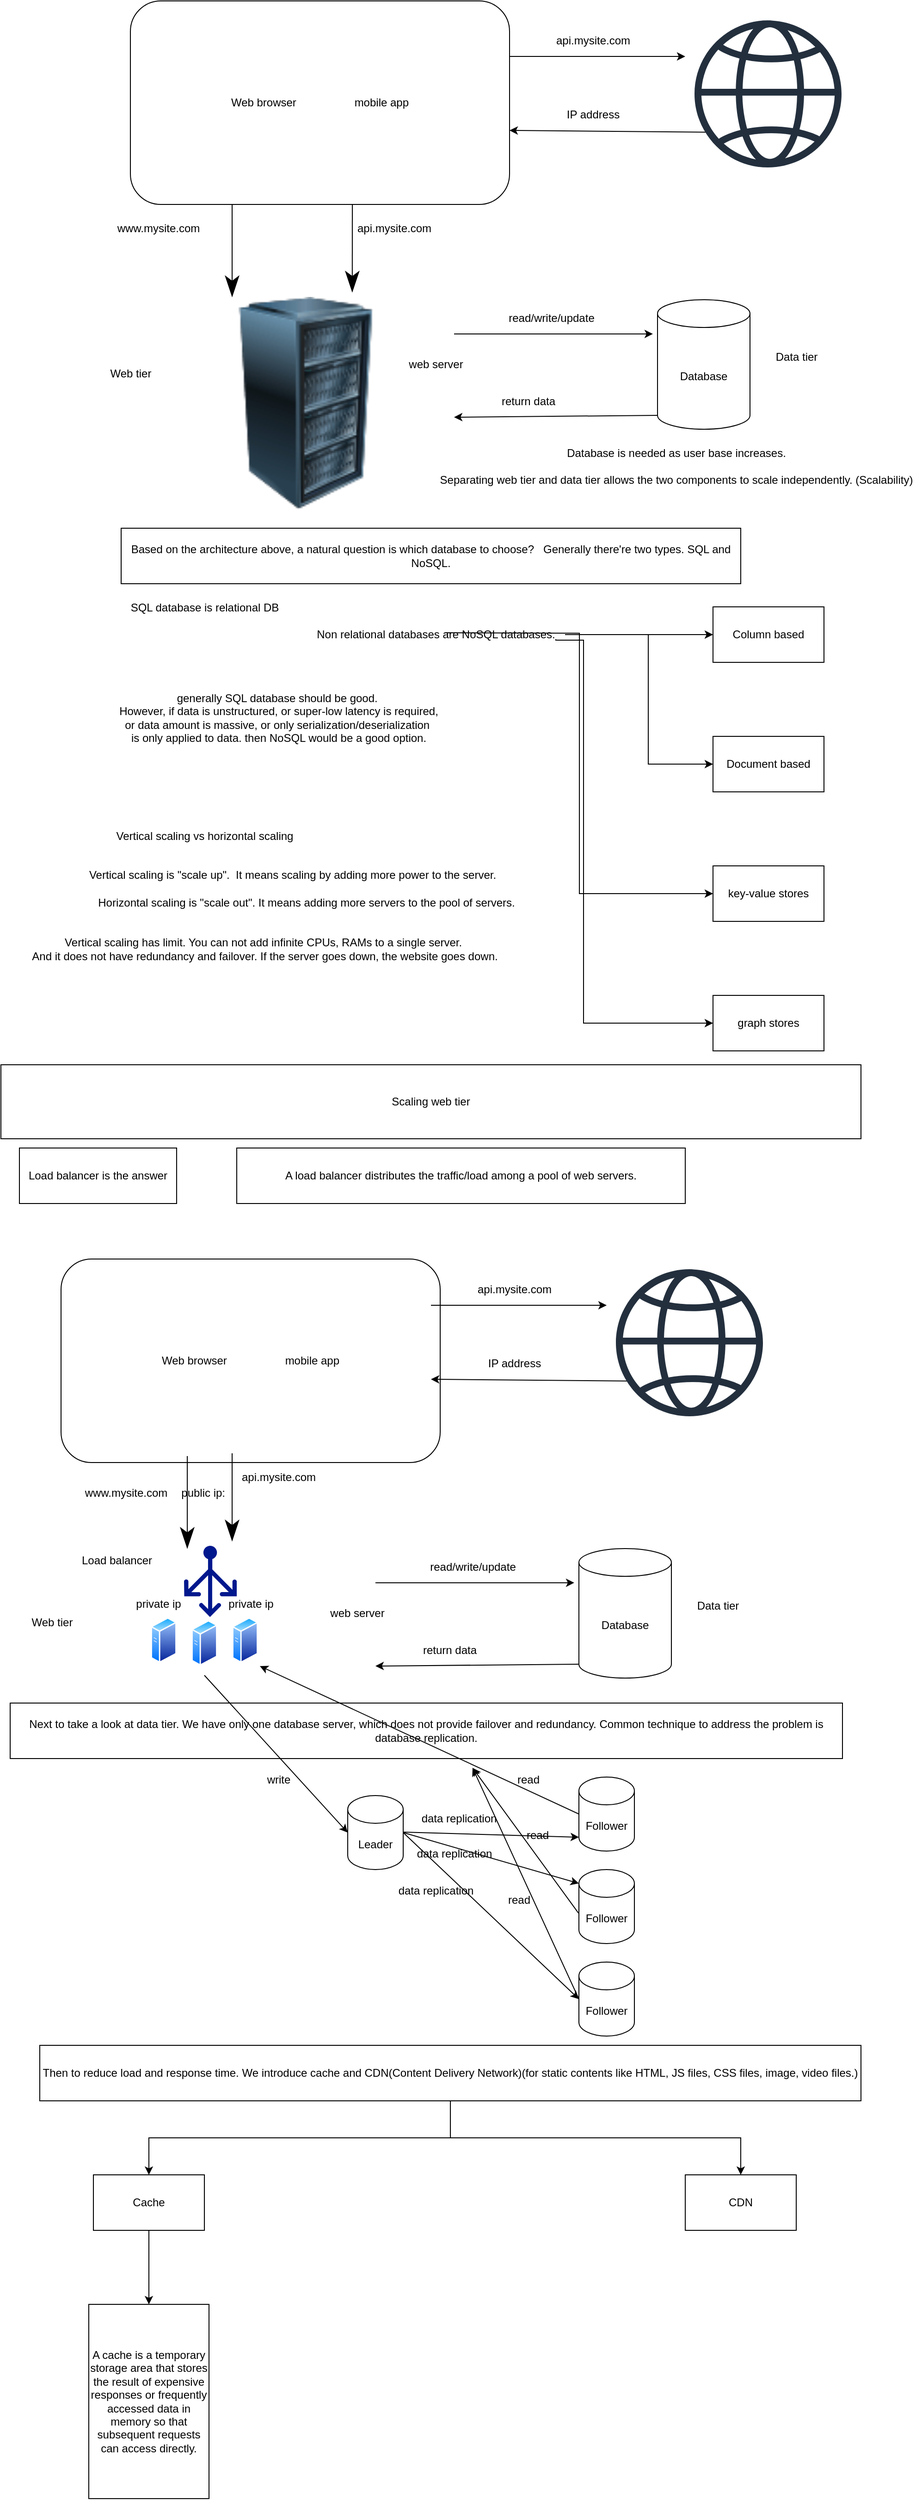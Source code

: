 <mxfile version="24.0.6" type="github">
  <diagram name="Page-1" id="CVxSKDMlRhfaaB6hucr9">
    <mxGraphModel dx="2642" dy="1035" grid="1" gridSize="10" guides="1" tooltips="1" connect="1" arrows="1" fold="1" page="1" pageScale="1" pageWidth="827" pageHeight="1169" math="0" shadow="0">
      <root>
        <mxCell id="0" />
        <mxCell id="1" parent="0" />
        <mxCell id="734e6xi09cTsHxsMtH8h-1" value="Web browser&lt;span style=&quot;white-space: pre;&quot;&gt;&#x9;&lt;/span&gt;&lt;span style=&quot;white-space: pre;&quot;&gt;&#x9;&lt;/span&gt;&lt;span style=&quot;white-space: pre;&quot;&gt;&#x9;&lt;/span&gt;mobile app" style="rounded=1;whiteSpace=wrap;html=1;" vertex="1" parent="1">
          <mxGeometry x="40" y="60" width="410" height="220" as="geometry" />
        </mxCell>
        <mxCell id="734e6xi09cTsHxsMtH8h-3" value="" style="endArrow=classic;html=1;rounded=0;" edge="1" parent="1">
          <mxGeometry width="50" height="50" relative="1" as="geometry">
            <mxPoint x="450" y="120" as="sourcePoint" />
            <mxPoint x="640" y="120" as="targetPoint" />
          </mxGeometry>
        </mxCell>
        <mxCell id="734e6xi09cTsHxsMtH8h-4" value="" style="endArrow=classic;html=1;rounded=0;entryX=0.995;entryY=0.855;entryDx=0;entryDy=0;entryPerimeter=0;" edge="1" parent="1">
          <mxGeometry width="50" height="50" relative="1" as="geometry">
            <mxPoint x="662.05" y="201.9" as="sourcePoint" />
            <mxPoint x="450.0" y="200.0" as="targetPoint" />
          </mxGeometry>
        </mxCell>
        <mxCell id="734e6xi09cTsHxsMtH8h-5" value="" style="sketch=0;outlineConnect=0;fontColor=#232F3E;gradientColor=none;fillColor=#232F3D;strokeColor=none;dashed=0;verticalLabelPosition=bottom;verticalAlign=top;align=center;html=1;fontSize=12;fontStyle=0;aspect=fixed;pointerEvents=1;shape=mxgraph.aws4.globe;" vertex="1" parent="1">
          <mxGeometry x="650" y="81" width="159" height="159" as="geometry" />
        </mxCell>
        <mxCell id="734e6xi09cTsHxsMtH8h-6" value="api.mysite.com&lt;div&gt;&lt;br&gt;&lt;/div&gt;" style="text;html=1;align=center;verticalAlign=middle;resizable=0;points=[];autosize=1;strokeColor=none;fillColor=none;" vertex="1" parent="1">
          <mxGeometry x="490" y="90" width="100" height="40" as="geometry" />
        </mxCell>
        <mxCell id="734e6xi09cTsHxsMtH8h-7" value="IP address" style="text;html=1;align=center;verticalAlign=middle;resizable=0;points=[];autosize=1;strokeColor=none;fillColor=none;" vertex="1" parent="1">
          <mxGeometry x="500" y="168" width="80" height="30" as="geometry" />
        </mxCell>
        <mxCell id="734e6xi09cTsHxsMtH8h-8" value="" style="image;html=1;image=img/lib/clip_art/computers/Server_Rack_128x128.png" vertex="1" parent="1">
          <mxGeometry x="110" y="380" width="240" height="230" as="geometry" />
        </mxCell>
        <mxCell id="734e6xi09cTsHxsMtH8h-9" value="" style="endArrow=classicThin;html=1;strokeWidth=1;endSize=20;rounded=0;" edge="1" parent="1">
          <mxGeometry width="100" relative="1" as="geometry">
            <mxPoint x="150" y="280" as="sourcePoint" />
            <mxPoint x="150" y="380" as="targetPoint" />
          </mxGeometry>
        </mxCell>
        <mxCell id="734e6xi09cTsHxsMtH8h-10" value="" style="endArrow=classicThin;html=1;strokeWidth=1;endSize=20;rounded=0;entryX=0.708;entryY=-0.022;entryDx=0;entryDy=0;entryPerimeter=0;" edge="1" parent="1" target="734e6xi09cTsHxsMtH8h-8">
          <mxGeometry width="100" relative="1" as="geometry">
            <mxPoint x="280" y="280" as="sourcePoint" />
            <mxPoint x="280" y="360" as="targetPoint" />
          </mxGeometry>
        </mxCell>
        <mxCell id="734e6xi09cTsHxsMtH8h-11" value="www.mysite.com&lt;div&gt;&lt;br&gt;&lt;/div&gt;" style="text;html=1;align=center;verticalAlign=middle;resizable=0;points=[];autosize=1;strokeColor=none;fillColor=none;" vertex="1" parent="1">
          <mxGeometry x="15" y="293" width="110" height="40" as="geometry" />
        </mxCell>
        <mxCell id="734e6xi09cTsHxsMtH8h-12" value="api.mysite.com&lt;div&gt;&lt;br&gt;&lt;/div&gt;" style="text;html=1;align=center;verticalAlign=middle;resizable=0;points=[];autosize=1;strokeColor=none;fillColor=none;" vertex="1" parent="1">
          <mxGeometry x="275" y="293" width="100" height="40" as="geometry" />
        </mxCell>
        <mxCell id="734e6xi09cTsHxsMtH8h-13" value="web server" style="text;html=1;align=center;verticalAlign=middle;resizable=0;points=[];autosize=1;strokeColor=none;fillColor=none;" vertex="1" parent="1">
          <mxGeometry x="330" y="438" width="80" height="30" as="geometry" />
        </mxCell>
        <mxCell id="734e6xi09cTsHxsMtH8h-14" value="Database" style="shape=cylinder3;whiteSpace=wrap;html=1;boundedLbl=1;backgroundOutline=1;size=15;" vertex="1" parent="1">
          <mxGeometry x="610" y="383" width="100" height="140" as="geometry" />
        </mxCell>
        <mxCell id="734e6xi09cTsHxsMtH8h-15" value="" style="edgeStyle=none;orthogonalLoop=1;jettySize=auto;html=1;rounded=0;entryX=-0.05;entryY=0.264;entryDx=0;entryDy=0;entryPerimeter=0;" edge="1" parent="1" target="734e6xi09cTsHxsMtH8h-14">
          <mxGeometry width="100" relative="1" as="geometry">
            <mxPoint x="390" y="420" as="sourcePoint" />
            <mxPoint x="490" y="420" as="targetPoint" />
            <Array as="points" />
          </mxGeometry>
        </mxCell>
        <mxCell id="734e6xi09cTsHxsMtH8h-16" value="" style="edgeStyle=none;orthogonalLoop=1;jettySize=auto;html=1;rounded=0;exitX=0;exitY=1;exitDx=0;exitDy=-15;exitPerimeter=0;" edge="1" parent="1" source="734e6xi09cTsHxsMtH8h-14">
          <mxGeometry width="100" relative="1" as="geometry">
            <mxPoint x="470" y="510" as="sourcePoint" />
            <mxPoint x="390" y="510" as="targetPoint" />
            <Array as="points" />
          </mxGeometry>
        </mxCell>
        <mxCell id="734e6xi09cTsHxsMtH8h-17" value="read/write/update" style="text;html=1;align=center;verticalAlign=middle;resizable=0;points=[];autosize=1;strokeColor=none;fillColor=none;" vertex="1" parent="1">
          <mxGeometry x="435" y="388" width="120" height="30" as="geometry" />
        </mxCell>
        <mxCell id="734e6xi09cTsHxsMtH8h-18" value="return data" style="text;html=1;align=center;verticalAlign=middle;resizable=0;points=[];autosize=1;strokeColor=none;fillColor=none;" vertex="1" parent="1">
          <mxGeometry x="430" y="478" width="80" height="30" as="geometry" />
        </mxCell>
        <mxCell id="734e6xi09cTsHxsMtH8h-19" value="Web tier" style="text;html=1;align=center;verticalAlign=middle;resizable=0;points=[];autosize=1;strokeColor=none;fillColor=none;" vertex="1" parent="1">
          <mxGeometry x="5" y="448" width="70" height="30" as="geometry" />
        </mxCell>
        <mxCell id="734e6xi09cTsHxsMtH8h-20" value="Data tier" style="text;html=1;align=center;verticalAlign=middle;resizable=0;points=[];autosize=1;strokeColor=none;fillColor=none;" vertex="1" parent="1">
          <mxGeometry x="725" y="430" width="70" height="30" as="geometry" />
        </mxCell>
        <mxCell id="734e6xi09cTsHxsMtH8h-21" value="Database is needed as user base increases.&lt;div&gt;&lt;br&gt;&lt;/div&gt;&lt;div&gt;Separating web tier and data tier allows the two components to scale independently. (Scalability)&lt;/div&gt;" style="text;html=1;align=center;verticalAlign=middle;resizable=0;points=[];autosize=1;strokeColor=none;fillColor=none;" vertex="1" parent="1">
          <mxGeometry x="365" y="533" width="530" height="60" as="geometry" />
        </mxCell>
        <mxCell id="734e6xi09cTsHxsMtH8h-22" value="Based on the architecture above, a natural question is which database to choose?&amp;nbsp; &amp;nbsp;Generally there&#39;re two types. SQL and NoSQL." style="whiteSpace=wrap;html=1;" vertex="1" parent="1">
          <mxGeometry x="30" y="630" width="670" height="60" as="geometry" />
        </mxCell>
        <mxCell id="734e6xi09cTsHxsMtH8h-23" value="SQL database is relational DB&lt;div&gt;&lt;br&gt;&lt;/div&gt;" style="text;html=1;align=center;verticalAlign=middle;resizable=0;points=[];autosize=1;strokeColor=none;fillColor=none;" vertex="1" parent="1">
          <mxGeometry x="30" y="703" width="180" height="40" as="geometry" />
        </mxCell>
        <mxCell id="734e6xi09cTsHxsMtH8h-30" value="" style="edgeStyle=orthogonalEdgeStyle;rounded=0;orthogonalLoop=1;jettySize=auto;html=1;" edge="1" parent="1" source="734e6xi09cTsHxsMtH8h-24" target="734e6xi09cTsHxsMtH8h-29">
          <mxGeometry relative="1" as="geometry" />
        </mxCell>
        <mxCell id="734e6xi09cTsHxsMtH8h-24" value="Non relational databases are NoSQL databases." style="text;html=1;align=center;verticalAlign=middle;resizable=0;points=[];autosize=1;strokeColor=none;fillColor=none;" vertex="1" parent="1">
          <mxGeometry x="230" y="730" width="280" height="30" as="geometry" />
        </mxCell>
        <mxCell id="734e6xi09cTsHxsMtH8h-32" value="" style="edgeStyle=orthogonalEdgeStyle;rounded=0;orthogonalLoop=1;jettySize=auto;html=1;" edge="1" parent="1" source="734e6xi09cTsHxsMtH8h-24" target="734e6xi09cTsHxsMtH8h-31">
          <mxGeometry relative="1" as="geometry">
            <Array as="points">
              <mxPoint x="600" y="745" />
              <mxPoint x="600" y="885" />
            </Array>
          </mxGeometry>
        </mxCell>
        <mxCell id="734e6xi09cTsHxsMtH8h-29" value="Column based" style="whiteSpace=wrap;html=1;" vertex="1" parent="1">
          <mxGeometry x="670" y="715" width="120" height="60" as="geometry" />
        </mxCell>
        <mxCell id="734e6xi09cTsHxsMtH8h-34" value="" style="edgeStyle=orthogonalEdgeStyle;rounded=0;orthogonalLoop=1;jettySize=auto;html=1;exitX=1.004;exitY=0.533;exitDx=0;exitDy=0;exitPerimeter=0;entryX=0;entryY=0.5;entryDx=0;entryDy=0;" edge="1" parent="1" target="734e6xi09cTsHxsMtH8h-33">
          <mxGeometry relative="1" as="geometry">
            <mxPoint x="380.0" y="743" as="sourcePoint" />
            <mxPoint x="600" y="1030" as="targetPoint" />
          </mxGeometry>
        </mxCell>
        <mxCell id="734e6xi09cTsHxsMtH8h-31" value="Document based" style="whiteSpace=wrap;html=1;" vertex="1" parent="1">
          <mxGeometry x="670" y="855" width="120" height="60" as="geometry" />
        </mxCell>
        <mxCell id="734e6xi09cTsHxsMtH8h-36" value="" style="edgeStyle=orthogonalEdgeStyle;rounded=0;orthogonalLoop=1;jettySize=auto;html=1;" edge="1" parent="1" target="734e6xi09cTsHxsMtH8h-35">
          <mxGeometry relative="1" as="geometry">
            <mxPoint x="500" y="750" as="sourcePoint" />
            <Array as="points">
              <mxPoint x="500" y="751" />
              <mxPoint x="530" y="751" />
              <mxPoint x="530" y="1165" />
            </Array>
          </mxGeometry>
        </mxCell>
        <mxCell id="734e6xi09cTsHxsMtH8h-33" value="key-value stores" style="whiteSpace=wrap;html=1;" vertex="1" parent="1">
          <mxGeometry x="670" y="995" width="120" height="60" as="geometry" />
        </mxCell>
        <mxCell id="734e6xi09cTsHxsMtH8h-35" value="graph stores" style="whiteSpace=wrap;html=1;" vertex="1" parent="1">
          <mxGeometry x="670" y="1135" width="120" height="60" as="geometry" />
        </mxCell>
        <mxCell id="734e6xi09cTsHxsMtH8h-37" value="generally SQL database should be good.&amp;nbsp;&lt;div&gt;However, if data is unstructured, or super-low latency is required,&lt;div&gt;or data amount is massive, or only serialization/deserialization&amp;nbsp;&lt;/div&gt;&lt;div&gt;is only applied to data. then NoSQL would be a good option.&lt;/div&gt;&lt;/div&gt;" style="text;html=1;align=center;verticalAlign=middle;resizable=0;points=[];autosize=1;strokeColor=none;fillColor=none;" vertex="1" parent="1">
          <mxGeometry x="15" y="800" width="370" height="70" as="geometry" />
        </mxCell>
        <mxCell id="734e6xi09cTsHxsMtH8h-38" value="Vertical scaling vs horizontal scaling" style="text;html=1;align=center;verticalAlign=middle;resizable=0;points=[];autosize=1;strokeColor=none;fillColor=none;" vertex="1" parent="1">
          <mxGeometry x="15" y="948" width="210" height="30" as="geometry" />
        </mxCell>
        <mxCell id="734e6xi09cTsHxsMtH8h-39" value="Vertical scaling is &quot;scale up&quot;.&amp;nbsp; It means scaling by adding more power to the server." style="text;html=1;align=center;verticalAlign=middle;resizable=0;points=[];autosize=1;strokeColor=none;fillColor=none;" vertex="1" parent="1">
          <mxGeometry x="-15" y="990" width="460" height="30" as="geometry" />
        </mxCell>
        <mxCell id="734e6xi09cTsHxsMtH8h-40" value="Horizontal scaling is &quot;scale out&quot;. It means adding more servers to the pool of servers." style="text;html=1;align=center;verticalAlign=middle;resizable=0;points=[];autosize=1;strokeColor=none;fillColor=none;" vertex="1" parent="1">
          <mxGeometry x="-5" y="1020" width="470" height="30" as="geometry" />
        </mxCell>
        <mxCell id="734e6xi09cTsHxsMtH8h-41" value="Vertical scaling has limit. You can not add infinite CPUs, RAMs to a single server.&amp;nbsp;&lt;div&gt;And it does not have redundancy and failover. If the server goes down, the website goes down.&lt;/div&gt;" style="text;html=1;align=center;verticalAlign=middle;resizable=0;points=[];autosize=1;strokeColor=none;fillColor=none;" vertex="1" parent="1">
          <mxGeometry x="-80" y="1065" width="530" height="40" as="geometry" />
        </mxCell>
        <mxCell id="734e6xi09cTsHxsMtH8h-42" value="Scaling web tier" style="whiteSpace=wrap;html=1;" vertex="1" parent="1">
          <mxGeometry x="-100" y="1210" width="930" height="80" as="geometry" />
        </mxCell>
        <mxCell id="734e6xi09cTsHxsMtH8h-43" value="Load balancer is the answer" style="whiteSpace=wrap;html=1;" vertex="1" parent="1">
          <mxGeometry x="-80" y="1300" width="170" height="60" as="geometry" />
        </mxCell>
        <mxCell id="734e6xi09cTsHxsMtH8h-44" value="A load balancer distributes the traffic/load among a pool of web servers." style="whiteSpace=wrap;html=1;" vertex="1" parent="1">
          <mxGeometry x="155" y="1300" width="485" height="60" as="geometry" />
        </mxCell>
        <mxCell id="734e6xi09cTsHxsMtH8h-46" value="Web browser&lt;span style=&quot;white-space: pre;&quot;&gt;&#x9;&lt;/span&gt;&lt;span style=&quot;white-space: pre;&quot;&gt;&#x9;&lt;/span&gt;&lt;span style=&quot;white-space: pre;&quot;&gt;&#x9;&lt;/span&gt;mobile app" style="rounded=1;whiteSpace=wrap;html=1;" vertex="1" parent="1">
          <mxGeometry x="-35" y="1420" width="410" height="220" as="geometry" />
        </mxCell>
        <mxCell id="734e6xi09cTsHxsMtH8h-47" value="" style="endArrow=classic;html=1;rounded=0;" edge="1" parent="1">
          <mxGeometry width="50" height="50" relative="1" as="geometry">
            <mxPoint x="365" y="1470" as="sourcePoint" />
            <mxPoint x="555" y="1470" as="targetPoint" />
          </mxGeometry>
        </mxCell>
        <mxCell id="734e6xi09cTsHxsMtH8h-48" value="" style="endArrow=classic;html=1;rounded=0;entryX=0.995;entryY=0.855;entryDx=0;entryDy=0;entryPerimeter=0;" edge="1" parent="1">
          <mxGeometry width="50" height="50" relative="1" as="geometry">
            <mxPoint x="577.05" y="1551.9" as="sourcePoint" />
            <mxPoint x="365.0" y="1550" as="targetPoint" />
          </mxGeometry>
        </mxCell>
        <mxCell id="734e6xi09cTsHxsMtH8h-49" value="" style="sketch=0;outlineConnect=0;fontColor=#232F3E;gradientColor=none;fillColor=#232F3D;strokeColor=none;dashed=0;verticalLabelPosition=bottom;verticalAlign=top;align=center;html=1;fontSize=12;fontStyle=0;aspect=fixed;pointerEvents=1;shape=mxgraph.aws4.globe;" vertex="1" parent="1">
          <mxGeometry x="565" y="1431" width="159" height="159" as="geometry" />
        </mxCell>
        <mxCell id="734e6xi09cTsHxsMtH8h-50" value="api.mysite.com&lt;div&gt;&lt;br&gt;&lt;/div&gt;" style="text;html=1;align=center;verticalAlign=middle;resizable=0;points=[];autosize=1;strokeColor=none;fillColor=none;" vertex="1" parent="1">
          <mxGeometry x="405" y="1440" width="100" height="40" as="geometry" />
        </mxCell>
        <mxCell id="734e6xi09cTsHxsMtH8h-51" value="IP address" style="text;html=1;align=center;verticalAlign=middle;resizable=0;points=[];autosize=1;strokeColor=none;fillColor=none;" vertex="1" parent="1">
          <mxGeometry x="415" y="1518" width="80" height="30" as="geometry" />
        </mxCell>
        <mxCell id="734e6xi09cTsHxsMtH8h-52" value="" style="endArrow=classicThin;html=1;strokeWidth=1;endSize=20;rounded=0;" edge="1" parent="1">
          <mxGeometry width="100" relative="1" as="geometry">
            <mxPoint x="101.5" y="1633" as="sourcePoint" />
            <mxPoint x="101.5" y="1733" as="targetPoint" />
          </mxGeometry>
        </mxCell>
        <mxCell id="734e6xi09cTsHxsMtH8h-53" value="" style="endArrow=classicThin;html=1;strokeWidth=1;endSize=20;rounded=0;entryX=0.708;entryY=-0.022;entryDx=0;entryDy=0;entryPerimeter=0;" edge="1" parent="1">
          <mxGeometry width="100" relative="1" as="geometry">
            <mxPoint x="150" y="1630" as="sourcePoint" />
            <mxPoint x="150" y="1725" as="targetPoint" />
          </mxGeometry>
        </mxCell>
        <mxCell id="734e6xi09cTsHxsMtH8h-54" value="www.mysite.com&lt;div&gt;&lt;br&gt;&lt;/div&gt;" style="text;html=1;align=center;verticalAlign=middle;resizable=0;points=[];autosize=1;strokeColor=none;fillColor=none;" vertex="1" parent="1">
          <mxGeometry x="-20" y="1660" width="110" height="40" as="geometry" />
        </mxCell>
        <mxCell id="734e6xi09cTsHxsMtH8h-55" value="api.mysite.com&lt;div&gt;&lt;br&gt;&lt;/div&gt;" style="text;html=1;align=center;verticalAlign=middle;resizable=0;points=[];autosize=1;strokeColor=none;fillColor=none;" vertex="1" parent="1">
          <mxGeometry x="150" y="1643" width="100" height="40" as="geometry" />
        </mxCell>
        <mxCell id="734e6xi09cTsHxsMtH8h-56" value="web server" style="text;html=1;align=center;verticalAlign=middle;resizable=0;points=[];autosize=1;strokeColor=none;fillColor=none;" vertex="1" parent="1">
          <mxGeometry x="245" y="1788" width="80" height="30" as="geometry" />
        </mxCell>
        <mxCell id="734e6xi09cTsHxsMtH8h-57" value="Database" style="shape=cylinder3;whiteSpace=wrap;html=1;boundedLbl=1;backgroundOutline=1;size=15;" vertex="1" parent="1">
          <mxGeometry x="525" y="1733" width="100" height="140" as="geometry" />
        </mxCell>
        <mxCell id="734e6xi09cTsHxsMtH8h-58" value="" style="edgeStyle=none;orthogonalLoop=1;jettySize=auto;html=1;rounded=0;entryX=-0.05;entryY=0.264;entryDx=0;entryDy=0;entryPerimeter=0;" edge="1" target="734e6xi09cTsHxsMtH8h-57" parent="1">
          <mxGeometry width="100" relative="1" as="geometry">
            <mxPoint x="305" y="1770" as="sourcePoint" />
            <mxPoint x="405" y="1770" as="targetPoint" />
            <Array as="points" />
          </mxGeometry>
        </mxCell>
        <mxCell id="734e6xi09cTsHxsMtH8h-59" value="" style="edgeStyle=none;orthogonalLoop=1;jettySize=auto;html=1;rounded=0;exitX=0;exitY=1;exitDx=0;exitDy=-15;exitPerimeter=0;" edge="1" source="734e6xi09cTsHxsMtH8h-57" parent="1">
          <mxGeometry width="100" relative="1" as="geometry">
            <mxPoint x="385" y="1860" as="sourcePoint" />
            <mxPoint x="305" y="1860" as="targetPoint" />
            <Array as="points" />
          </mxGeometry>
        </mxCell>
        <mxCell id="734e6xi09cTsHxsMtH8h-60" value="read/write/update" style="text;html=1;align=center;verticalAlign=middle;resizable=0;points=[];autosize=1;strokeColor=none;fillColor=none;" vertex="1" parent="1">
          <mxGeometry x="350" y="1738" width="120" height="30" as="geometry" />
        </mxCell>
        <mxCell id="734e6xi09cTsHxsMtH8h-61" value="return data" style="text;html=1;align=center;verticalAlign=middle;resizable=0;points=[];autosize=1;strokeColor=none;fillColor=none;" vertex="1" parent="1">
          <mxGeometry x="345" y="1828" width="80" height="30" as="geometry" />
        </mxCell>
        <mxCell id="734e6xi09cTsHxsMtH8h-62" value="Web tier" style="text;html=1;align=center;verticalAlign=middle;resizable=0;points=[];autosize=1;strokeColor=none;fillColor=none;" vertex="1" parent="1">
          <mxGeometry x="-80" y="1798" width="70" height="30" as="geometry" />
        </mxCell>
        <mxCell id="734e6xi09cTsHxsMtH8h-63" value="Data tier" style="text;html=1;align=center;verticalAlign=middle;resizable=0;points=[];autosize=1;strokeColor=none;fillColor=none;" vertex="1" parent="1">
          <mxGeometry x="640" y="1780" width="70" height="30" as="geometry" />
        </mxCell>
        <mxCell id="734e6xi09cTsHxsMtH8h-64" value="" style="sketch=0;aspect=fixed;pointerEvents=1;shadow=0;dashed=0;html=1;strokeColor=none;labelPosition=center;verticalLabelPosition=bottom;verticalAlign=top;align=center;fillColor=#00188D;shape=mxgraph.azure.load_balancer_generic" vertex="1" parent="1">
          <mxGeometry x="98.02" y="1730" width="56.98" height="77" as="geometry" />
        </mxCell>
        <mxCell id="734e6xi09cTsHxsMtH8h-66" value="" style="image;aspect=fixed;perimeter=ellipsePerimeter;html=1;align=center;shadow=0;dashed=0;spacingTop=3;image=img/lib/active_directory/generic_server.svg;" vertex="1" parent="1">
          <mxGeometry x="62" y="1807" width="28.0" height="50" as="geometry" />
        </mxCell>
        <mxCell id="734e6xi09cTsHxsMtH8h-67" value="" style="image;aspect=fixed;perimeter=ellipsePerimeter;html=1;align=center;shadow=0;dashed=0;spacingTop=3;image=img/lib/active_directory/generic_server.svg;" vertex="1" parent="1">
          <mxGeometry x="106" y="1810" width="28.0" height="50" as="geometry" />
        </mxCell>
        <mxCell id="734e6xi09cTsHxsMtH8h-68" value="" style="image;aspect=fixed;perimeter=ellipsePerimeter;html=1;align=center;shadow=0;dashed=0;spacingTop=3;image=img/lib/active_directory/generic_server.svg;" vertex="1" parent="1">
          <mxGeometry x="150" y="1807" width="28.0" height="50" as="geometry" />
        </mxCell>
        <mxCell id="734e6xi09cTsHxsMtH8h-74" value="Load balancer&lt;div&gt;&lt;br&gt;&lt;/div&gt;" style="text;html=1;align=center;verticalAlign=middle;resizable=0;points=[];autosize=1;strokeColor=none;fillColor=none;" vertex="1" parent="1">
          <mxGeometry x="-25" y="1733" width="100" height="40" as="geometry" />
        </mxCell>
        <mxCell id="734e6xi09cTsHxsMtH8h-75" value="public ip:&amp;nbsp;" style="text;html=1;align=center;verticalAlign=middle;resizable=0;points=[];autosize=1;strokeColor=none;fillColor=none;" vertex="1" parent="1">
          <mxGeometry x="85" y="1658" width="70" height="30" as="geometry" />
        </mxCell>
        <mxCell id="734e6xi09cTsHxsMtH8h-76" value="private ip" style="text;html=1;align=center;verticalAlign=middle;resizable=0;points=[];autosize=1;strokeColor=none;fillColor=none;" vertex="1" parent="1">
          <mxGeometry x="35" y="1778" width="70" height="30" as="geometry" />
        </mxCell>
        <mxCell id="734e6xi09cTsHxsMtH8h-77" value="private ip" style="text;html=1;align=center;verticalAlign=middle;resizable=0;points=[];autosize=1;strokeColor=none;fillColor=none;" vertex="1" parent="1">
          <mxGeometry x="135" y="1778" width="70" height="30" as="geometry" />
        </mxCell>
        <mxCell id="734e6xi09cTsHxsMtH8h-78" value="Next to take a look at data tier. We have only one database server, which does not provide failover and redundancy. Common technique to address the problem is database replication." style="whiteSpace=wrap;html=1;" vertex="1" parent="1">
          <mxGeometry x="-90" y="1900" width="900" height="60" as="geometry" />
        </mxCell>
        <mxCell id="734e6xi09cTsHxsMtH8h-80" value="Leader" style="shape=cylinder3;whiteSpace=wrap;html=1;boundedLbl=1;backgroundOutline=1;size=15;" vertex="1" parent="1">
          <mxGeometry x="275" y="2000" width="60" height="80" as="geometry" />
        </mxCell>
        <mxCell id="734e6xi09cTsHxsMtH8h-81" value="Follower" style="shape=cylinder3;whiteSpace=wrap;html=1;boundedLbl=1;backgroundOutline=1;size=15;" vertex="1" parent="1">
          <mxGeometry x="525" y="2180" width="60" height="80" as="geometry" />
        </mxCell>
        <mxCell id="734e6xi09cTsHxsMtH8h-82" value="Follower" style="shape=cylinder3;whiteSpace=wrap;html=1;boundedLbl=1;backgroundOutline=1;size=15;" vertex="1" parent="1">
          <mxGeometry x="525" y="2080" width="60" height="80" as="geometry" />
        </mxCell>
        <mxCell id="734e6xi09cTsHxsMtH8h-83" value="Follower" style="shape=cylinder3;whiteSpace=wrap;html=1;boundedLbl=1;backgroundOutline=1;size=15;" vertex="1" parent="1">
          <mxGeometry x="525" y="1980" width="60" height="80" as="geometry" />
        </mxCell>
        <mxCell id="734e6xi09cTsHxsMtH8h-84" value="" style="edgeStyle=none;orthogonalLoop=1;jettySize=auto;html=1;rounded=0;entryX=0;entryY=0.5;entryDx=0;entryDy=0;entryPerimeter=0;" edge="1" parent="1" target="734e6xi09cTsHxsMtH8h-80">
          <mxGeometry width="100" relative="1" as="geometry">
            <mxPoint x="120" y="1870" as="sourcePoint" />
            <mxPoint x="150" y="1880" as="targetPoint" />
            <Array as="points" />
          </mxGeometry>
        </mxCell>
        <mxCell id="734e6xi09cTsHxsMtH8h-85" value="write" style="text;html=1;align=center;verticalAlign=middle;resizable=0;points=[];autosize=1;strokeColor=none;fillColor=none;" vertex="1" parent="1">
          <mxGeometry x="175" y="1968" width="50" height="30" as="geometry" />
        </mxCell>
        <mxCell id="734e6xi09cTsHxsMtH8h-86" value="" style="edgeStyle=none;orthogonalLoop=1;jettySize=auto;html=1;rounded=0;exitX=0;exitY=0.5;exitDx=0;exitDy=0;exitPerimeter=0;" edge="1" parent="1" source="734e6xi09cTsHxsMtH8h-83">
          <mxGeometry width="100" relative="1" as="geometry">
            <mxPoint x="380" y="2000" as="sourcePoint" />
            <mxPoint x="180" y="1860" as="targetPoint" />
            <Array as="points" />
          </mxGeometry>
        </mxCell>
        <mxCell id="734e6xi09cTsHxsMtH8h-87" value="" style="edgeStyle=none;orthogonalLoop=1;jettySize=auto;html=1;rounded=0;exitX=-0.008;exitY=0.588;exitDx=0;exitDy=0;exitPerimeter=0;" edge="1" parent="1" source="734e6xi09cTsHxsMtH8h-82">
          <mxGeometry width="100" relative="1" as="geometry">
            <mxPoint x="390" y="2050" as="sourcePoint" />
            <mxPoint x="410" y="1970" as="targetPoint" />
            <Array as="points" />
          </mxGeometry>
        </mxCell>
        <mxCell id="734e6xi09cTsHxsMtH8h-88" value="" style="edgeStyle=none;orthogonalLoop=1;jettySize=auto;html=1;rounded=0;exitX=0;exitY=0.5;exitDx=0;exitDy=0;exitPerimeter=0;" edge="1" parent="1" source="734e6xi09cTsHxsMtH8h-81">
          <mxGeometry width="100" relative="1" as="geometry">
            <mxPoint x="420" y="2170" as="sourcePoint" />
            <mxPoint x="410" y="1970" as="targetPoint" />
            <Array as="points" />
          </mxGeometry>
        </mxCell>
        <mxCell id="734e6xi09cTsHxsMtH8h-89" value="read" style="text;html=1;align=center;verticalAlign=middle;resizable=0;points=[];autosize=1;strokeColor=none;fillColor=none;" vertex="1" parent="1">
          <mxGeometry x="445" y="1968" width="50" height="30" as="geometry" />
        </mxCell>
        <mxCell id="734e6xi09cTsHxsMtH8h-91" value="read" style="text;html=1;align=center;verticalAlign=middle;resizable=0;points=[];autosize=1;strokeColor=none;fillColor=none;" vertex="1" parent="1">
          <mxGeometry x="455" y="2028" width="50" height="30" as="geometry" />
        </mxCell>
        <mxCell id="734e6xi09cTsHxsMtH8h-92" value="read" style="text;html=1;align=center;verticalAlign=middle;resizable=0;points=[];autosize=1;strokeColor=none;fillColor=none;" vertex="1" parent="1">
          <mxGeometry x="435" y="2098" width="50" height="30" as="geometry" />
        </mxCell>
        <mxCell id="734e6xi09cTsHxsMtH8h-93" value="" style="edgeStyle=none;orthogonalLoop=1;jettySize=auto;html=1;rounded=0;entryX=0;entryY=1;entryDx=0;entryDy=-15;entryPerimeter=0;" edge="1" parent="1" target="734e6xi09cTsHxsMtH8h-83">
          <mxGeometry width="100" relative="1" as="geometry">
            <mxPoint x="335" y="2039.5" as="sourcePoint" />
            <mxPoint x="435" y="2039.5" as="targetPoint" />
            <Array as="points" />
          </mxGeometry>
        </mxCell>
        <mxCell id="734e6xi09cTsHxsMtH8h-94" value="" style="edgeStyle=none;orthogonalLoop=1;jettySize=auto;html=1;rounded=0;entryX=0;entryY=0;entryDx=0;entryDy=15;entryPerimeter=0;" edge="1" parent="1" target="734e6xi09cTsHxsMtH8h-82">
          <mxGeometry width="100" relative="1" as="geometry">
            <mxPoint x="335" y="2040" as="sourcePoint" />
            <mxPoint x="415" y="2060" as="targetPoint" />
            <Array as="points" />
          </mxGeometry>
        </mxCell>
        <mxCell id="734e6xi09cTsHxsMtH8h-95" value="" style="edgeStyle=none;orthogonalLoop=1;jettySize=auto;html=1;rounded=0;entryX=0;entryY=0.5;entryDx=0;entryDy=0;entryPerimeter=0;" edge="1" parent="1" target="734e6xi09cTsHxsMtH8h-81">
          <mxGeometry width="100" relative="1" as="geometry">
            <mxPoint x="335" y="2040" as="sourcePoint" />
            <mxPoint x="445" y="2110" as="targetPoint" />
            <Array as="points" />
          </mxGeometry>
        </mxCell>
        <mxCell id="734e6xi09cTsHxsMtH8h-96" value="data replication" style="text;html=1;align=center;verticalAlign=middle;resizable=0;points=[];autosize=1;strokeColor=none;fillColor=none;" vertex="1" parent="1">
          <mxGeometry x="320" y="2088" width="100" height="30" as="geometry" />
        </mxCell>
        <mxCell id="734e6xi09cTsHxsMtH8h-97" value="data replication" style="text;html=1;align=center;verticalAlign=middle;resizable=0;points=[];autosize=1;strokeColor=none;fillColor=none;" vertex="1" parent="1">
          <mxGeometry x="345" y="2010" width="100" height="30" as="geometry" />
        </mxCell>
        <mxCell id="734e6xi09cTsHxsMtH8h-98" value="data replication" style="text;html=1;align=center;verticalAlign=middle;resizable=0;points=[];autosize=1;strokeColor=none;fillColor=none;" vertex="1" parent="1">
          <mxGeometry x="340" y="2048" width="100" height="30" as="geometry" />
        </mxCell>
        <mxCell id="734e6xi09cTsHxsMtH8h-101" value="" style="edgeStyle=orthogonalEdgeStyle;rounded=0;orthogonalLoop=1;jettySize=auto;html=1;" edge="1" parent="1" source="734e6xi09cTsHxsMtH8h-99" target="734e6xi09cTsHxsMtH8h-100">
          <mxGeometry relative="1" as="geometry" />
        </mxCell>
        <mxCell id="734e6xi09cTsHxsMtH8h-104" value="" style="edgeStyle=orthogonalEdgeStyle;rounded=0;orthogonalLoop=1;jettySize=auto;html=1;" edge="1" parent="1" source="734e6xi09cTsHxsMtH8h-99" target="734e6xi09cTsHxsMtH8h-103">
          <mxGeometry relative="1" as="geometry" />
        </mxCell>
        <mxCell id="734e6xi09cTsHxsMtH8h-99" value="Then to reduce load and response time. We introduce cache and CDN(Content Delivery Network)(for static contents like HTML, JS files, CSS files, image, video files.)" style="whiteSpace=wrap;html=1;" vertex="1" parent="1">
          <mxGeometry x="-58" y="2270" width="888" height="60" as="geometry" />
        </mxCell>
        <mxCell id="734e6xi09cTsHxsMtH8h-106" value="" style="edgeStyle=orthogonalEdgeStyle;rounded=0;orthogonalLoop=1;jettySize=auto;html=1;" edge="1" parent="1" source="734e6xi09cTsHxsMtH8h-100" target="734e6xi09cTsHxsMtH8h-105">
          <mxGeometry relative="1" as="geometry" />
        </mxCell>
        <mxCell id="734e6xi09cTsHxsMtH8h-100" value="Cache" style="whiteSpace=wrap;html=1;" vertex="1" parent="1">
          <mxGeometry y="2410" width="120" height="60" as="geometry" />
        </mxCell>
        <mxCell id="734e6xi09cTsHxsMtH8h-103" value="CDN" style="whiteSpace=wrap;html=1;" vertex="1" parent="1">
          <mxGeometry x="640" y="2410" width="120" height="60" as="geometry" />
        </mxCell>
        <mxCell id="734e6xi09cTsHxsMtH8h-105" value="A cache is a temporary storage area that stores the result of expensive responses or frequently accessed data in memory so that subsequent requests can access directly." style="whiteSpace=wrap;html=1;" vertex="1" parent="1">
          <mxGeometry x="-5" y="2550" width="130" height="210" as="geometry" />
        </mxCell>
      </root>
    </mxGraphModel>
  </diagram>
</mxfile>
